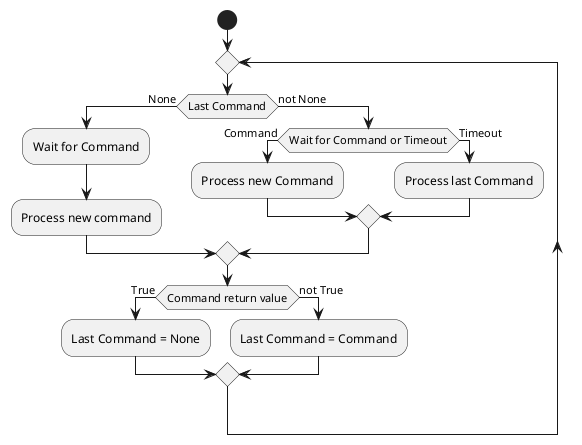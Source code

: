 @startuml
skinparam linetype ortho
'title: Cash Register Controller Thread
skinparam monochrome true

start
repeat
if (Last Command) then (None)
    :Wait for Command;
    :Process new command;
else (not None)
    if (Wait for Command or Timeout) then (Command)
        :Process new Command;
    else (Timeout)
        :Process last Command;
    endif
endif
if (Command return value) then (True)
    :Last Command = None;
else (not True)
    :Last Command = Command;
endif
@enduml